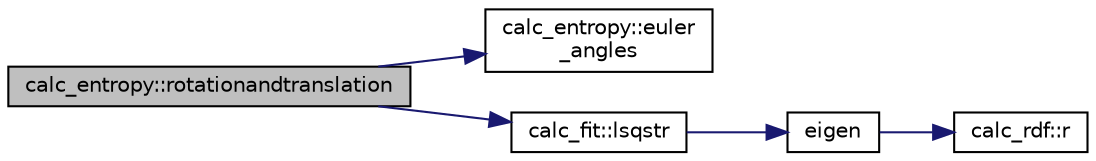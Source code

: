 digraph "calc_entropy::rotationandtranslation"
{
  edge [fontname="Helvetica",fontsize="10",labelfontname="Helvetica",labelfontsize="10"];
  node [fontname="Helvetica",fontsize="10",shape=record];
  rankdir="LR";
  Node1 [label="calc_entropy::rotationandtranslation",height=0.2,width=0.4,color="black", fillcolor="grey75", style="filled" fontcolor="black"];
  Node1 -> Node2 [color="midnightblue",fontsize="10",style="solid",fontname="Helvetica"];
  Node2 [label="calc_entropy::euler\l_angles",height=0.2,width=0.4,color="black", fillcolor="white", style="filled",URL="$classcalc__entropy.html#ae9756fd0464bdb3c038ac5d3388a1847"];
  Node1 -> Node3 [color="midnightblue",fontsize="10",style="solid",fontname="Helvetica"];
  Node3 [label="calc_fit::lsqstr",height=0.2,width=0.4,color="black", fillcolor="white", style="filled",URL="$classcalc__fit.html#aac8547f0c38c8a8b690d296238ffa70a"];
  Node3 -> Node4 [color="midnightblue",fontsize="10",style="solid",fontname="Helvetica"];
  Node4 [label="eigen",height=0.2,width=0.4,color="black", fillcolor="white", style="filled",URL="$eigen_8f90.html#a6235fe5aa226f81d60122047e156250f"];
  Node4 -> Node5 [color="midnightblue",fontsize="10",style="solid",fontname="Helvetica"];
  Node5 [label="calc_rdf::r",height=0.2,width=0.4,color="black", fillcolor="white", style="filled",URL="$classcalc__rdf.html#a203d29eb42a922de8786e02bef09868a"];
}
